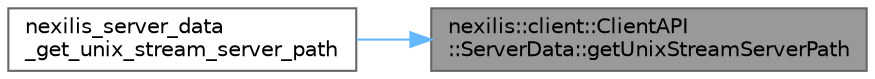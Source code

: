 digraph "nexilis::client::ClientAPI::ServerData::getUnixStreamServerPath"
{
 // LATEX_PDF_SIZE
  bgcolor="transparent";
  edge [fontname=Helvetica,fontsize=10,labelfontname=Helvetica,labelfontsize=10];
  node [fontname=Helvetica,fontsize=10,shape=box,height=0.2,width=0.4];
  rankdir="RL";
  Node1 [id="Node000001",label="nexilis::client::ClientAPI\l::ServerData::getUnixStreamServerPath",height=0.2,width=0.4,color="gray40", fillcolor="grey60", style="filled", fontcolor="black",tooltip="af_unix STREAM"];
  Node1 -> Node2 [id="edge1_Node000001_Node000002",dir="back",color="steelblue1",style="solid",tooltip=" "];
  Node2 [id="Node000002",label="nexilis_server_data\l_get_unix_stream_server_path",height=0.2,width=0.4,color="grey40", fillcolor="white", style="filled",URL="$d0/d6e/client__api__c_8cc.html#a3c3f362efc7716ff71903fc4ceb04761",tooltip=" "];
}
